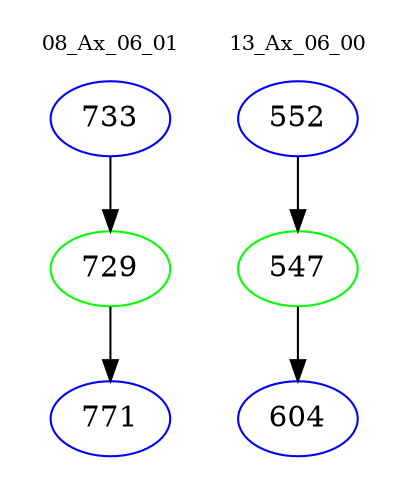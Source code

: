 digraph{
subgraph cluster_0 {
color = white
label = "08_Ax_06_01";
fontsize=10;
T0_733 [label="733", color="blue"]
T0_733 -> T0_729 [color="black"]
T0_729 [label="729", color="green"]
T0_729 -> T0_771 [color="black"]
T0_771 [label="771", color="blue"]
}
subgraph cluster_1 {
color = white
label = "13_Ax_06_00";
fontsize=10;
T1_552 [label="552", color="blue"]
T1_552 -> T1_547 [color="black"]
T1_547 [label="547", color="green"]
T1_547 -> T1_604 [color="black"]
T1_604 [label="604", color="blue"]
}
}
